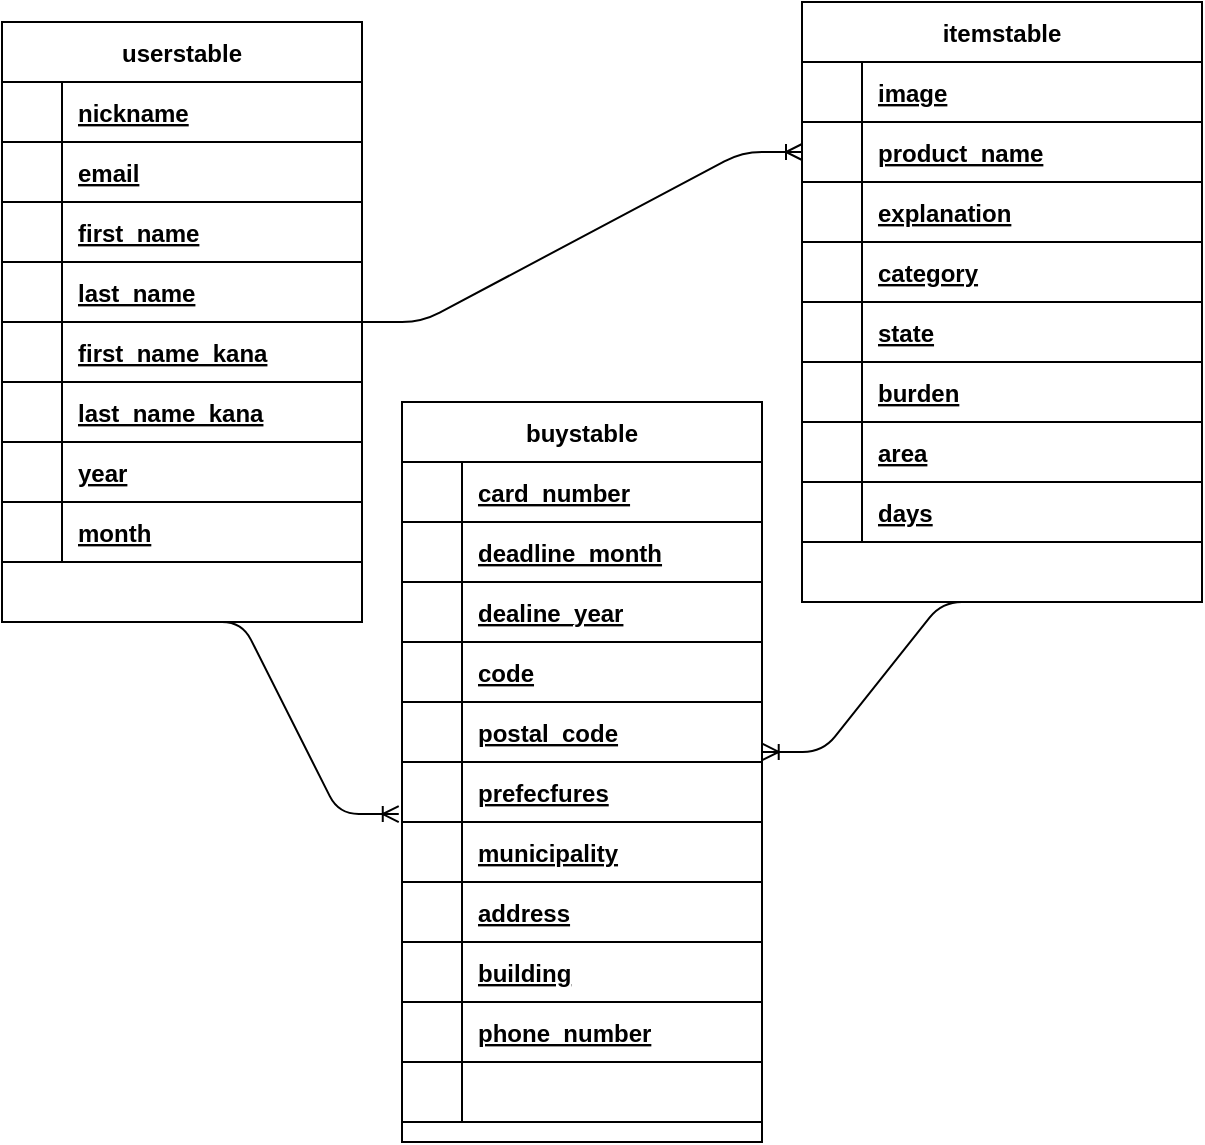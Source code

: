 <mxfile version="13.10.0" type="embed">
    <diagram id="f1GKydTxTP-6AEos0bbX" name="ページ1">
        <mxGraphModel dx="631" dy="744" grid="1" gridSize="10" guides="0" tooltips="1" connect="1" arrows="1" fold="1" page="1" pageScale="1" pageWidth="850" pageHeight="1100" math="0" shadow="0">
            <root>
                <mxCell id="0"/>
                <mxCell id="1" parent="0"/>
                <mxCell id="313" value="itemstable" style="shape=table;startSize=30;container=1;collapsible=1;childLayout=tableLayout;fixedRows=1;rowLines=0;fontStyle=1;align=center;resizeLast=1;" parent="1" vertex="1">
                    <mxGeometry x="410" y="80" width="200" height="300" as="geometry"/>
                </mxCell>
                <mxCell id="374" style="shape=partialRectangle;collapsible=0;dropTarget=0;pointerEvents=0;fillColor=none;top=0;left=0;bottom=1;right=0;points=[[0,0.5],[1,0.5]];portConstraint=eastwest;" vertex="1" parent="313">
                    <mxGeometry y="30" width="200" height="30" as="geometry"/>
                </mxCell>
                <mxCell id="375" style="shape=partialRectangle;connectable=0;fillColor=none;top=0;left=0;bottom=0;right=0;fontStyle=1;overflow=hidden;" vertex="1" parent="374">
                    <mxGeometry width="30" height="30" as="geometry"/>
                </mxCell>
                <mxCell id="376" value="image" style="shape=partialRectangle;connectable=0;fillColor=none;top=0;left=0;bottom=0;right=0;align=left;spacingLeft=6;fontStyle=5;overflow=hidden;" vertex="1" parent="374">
                    <mxGeometry x="30" width="170" height="30" as="geometry"/>
                </mxCell>
                <mxCell id="314" value="" style="shape=partialRectangle;collapsible=0;dropTarget=0;pointerEvents=0;fillColor=none;top=0;left=0;bottom=1;right=0;points=[[0,0.5],[1,0.5]];portConstraint=eastwest;" parent="313" vertex="1">
                    <mxGeometry y="60" width="200" height="30" as="geometry"/>
                </mxCell>
                <mxCell id="315" value="" style="shape=partialRectangle;connectable=0;fillColor=none;top=0;left=0;bottom=0;right=0;fontStyle=1;overflow=hidden;" parent="314" vertex="1">
                    <mxGeometry width="30" height="30" as="geometry"/>
                </mxCell>
                <mxCell id="316" value="product_name" style="shape=partialRectangle;connectable=0;fillColor=none;top=0;left=0;bottom=0;right=0;align=left;spacingLeft=6;fontStyle=5;overflow=hidden;" parent="314" vertex="1">
                    <mxGeometry x="30" width="170" height="30" as="geometry"/>
                </mxCell>
                <mxCell id="371" style="shape=partialRectangle;collapsible=0;dropTarget=0;pointerEvents=0;fillColor=none;top=0;left=0;bottom=1;right=0;points=[[0,0.5],[1,0.5]];portConstraint=eastwest;" parent="313" vertex="1">
                    <mxGeometry y="90" width="200" height="30" as="geometry"/>
                </mxCell>
                <mxCell id="372" style="shape=partialRectangle;connectable=0;fillColor=none;top=0;left=0;bottom=0;right=0;fontStyle=1;overflow=hidden;" parent="371" vertex="1">
                    <mxGeometry width="30" height="30" as="geometry"/>
                </mxCell>
                <mxCell id="373" value="explanation" style="shape=partialRectangle;connectable=0;fillColor=none;top=0;left=0;bottom=0;right=0;align=left;spacingLeft=6;fontStyle=5;overflow=hidden;" parent="371" vertex="1">
                    <mxGeometry x="30" width="170" height="30" as="geometry"/>
                </mxCell>
                <mxCell id="368" style="shape=partialRectangle;collapsible=0;dropTarget=0;pointerEvents=0;fillColor=none;top=0;left=0;bottom=1;right=0;points=[[0,0.5],[1,0.5]];portConstraint=eastwest;" parent="313" vertex="1">
                    <mxGeometry y="120" width="200" height="30" as="geometry"/>
                </mxCell>
                <mxCell id="369" style="shape=partialRectangle;connectable=0;fillColor=none;top=0;left=0;bottom=0;right=0;fontStyle=1;overflow=hidden;" parent="368" vertex="1">
                    <mxGeometry width="30" height="30" as="geometry"/>
                </mxCell>
                <mxCell id="370" value="category" style="shape=partialRectangle;connectable=0;fillColor=none;top=0;left=0;bottom=0;right=0;align=left;spacingLeft=6;fontStyle=5;overflow=hidden;" parent="368" vertex="1">
                    <mxGeometry x="30" width="170" height="30" as="geometry"/>
                </mxCell>
                <mxCell id="365" style="shape=partialRectangle;collapsible=0;dropTarget=0;pointerEvents=0;fillColor=none;top=0;left=0;bottom=1;right=0;points=[[0,0.5],[1,0.5]];portConstraint=eastwest;" parent="313" vertex="1">
                    <mxGeometry y="150" width="200" height="30" as="geometry"/>
                </mxCell>
                <mxCell id="366" style="shape=partialRectangle;connectable=0;fillColor=none;top=0;left=0;bottom=0;right=0;fontStyle=1;overflow=hidden;" parent="365" vertex="1">
                    <mxGeometry width="30" height="30" as="geometry"/>
                </mxCell>
                <mxCell id="367" value="state" style="shape=partialRectangle;connectable=0;fillColor=none;top=0;left=0;bottom=0;right=0;align=left;spacingLeft=6;fontStyle=5;overflow=hidden;" parent="365" vertex="1">
                    <mxGeometry x="30" width="170" height="30" as="geometry"/>
                </mxCell>
                <mxCell id="362" style="shape=partialRectangle;collapsible=0;dropTarget=0;pointerEvents=0;fillColor=none;top=0;left=0;bottom=1;right=0;points=[[0,0.5],[1,0.5]];portConstraint=eastwest;" parent="313" vertex="1">
                    <mxGeometry y="180" width="200" height="30" as="geometry"/>
                </mxCell>
                <mxCell id="363" style="shape=partialRectangle;connectable=0;fillColor=none;top=0;left=0;bottom=0;right=0;fontStyle=1;overflow=hidden;" parent="362" vertex="1">
                    <mxGeometry width="30" height="30" as="geometry"/>
                </mxCell>
                <mxCell id="364" value="burden" style="shape=partialRectangle;connectable=0;fillColor=none;top=0;left=0;bottom=0;right=0;align=left;spacingLeft=6;fontStyle=5;overflow=hidden;" parent="362" vertex="1">
                    <mxGeometry x="30" width="170" height="30" as="geometry"/>
                </mxCell>
                <mxCell id="359" style="shape=partialRectangle;collapsible=0;dropTarget=0;pointerEvents=0;fillColor=none;top=0;left=0;bottom=1;right=0;points=[[0,0.5],[1,0.5]];portConstraint=eastwest;" parent="313" vertex="1">
                    <mxGeometry y="210" width="200" height="30" as="geometry"/>
                </mxCell>
                <mxCell id="360" style="shape=partialRectangle;connectable=0;fillColor=none;top=0;left=0;bottom=0;right=0;fontStyle=1;overflow=hidden;" parent="359" vertex="1">
                    <mxGeometry width="30" height="30" as="geometry"/>
                </mxCell>
                <mxCell id="361" value="area" style="shape=partialRectangle;connectable=0;fillColor=none;top=0;left=0;bottom=0;right=0;align=left;spacingLeft=6;fontStyle=5;overflow=hidden;" parent="359" vertex="1">
                    <mxGeometry x="30" width="170" height="30" as="geometry"/>
                </mxCell>
                <mxCell id="356" style="shape=partialRectangle;collapsible=0;dropTarget=0;pointerEvents=0;fillColor=none;top=0;left=0;bottom=1;right=0;points=[[0,0.5],[1,0.5]];portConstraint=eastwest;" parent="313" vertex="1">
                    <mxGeometry y="240" width="200" height="30" as="geometry"/>
                </mxCell>
                <mxCell id="357" style="shape=partialRectangle;connectable=0;fillColor=none;top=0;left=0;bottom=0;right=0;fontStyle=1;overflow=hidden;" parent="356" vertex="1">
                    <mxGeometry width="30" height="30" as="geometry"/>
                </mxCell>
                <mxCell id="358" value="days" style="shape=partialRectangle;connectable=0;fillColor=none;top=0;left=0;bottom=0;right=0;align=left;spacingLeft=6;fontStyle=5;overflow=hidden;" parent="356" vertex="1">
                    <mxGeometry x="30" width="170" height="30" as="geometry"/>
                </mxCell>
                <mxCell id="414" value="userstable" style="shape=table;startSize=30;container=1;collapsible=1;childLayout=tableLayout;fixedRows=1;rowLines=0;fontStyle=1;align=center;resizeLast=1;" vertex="1" parent="1">
                    <mxGeometry x="10" y="90" width="180" height="300" as="geometry"/>
                </mxCell>
                <mxCell id="466" style="shape=partialRectangle;collapsible=0;dropTarget=0;pointerEvents=0;fillColor=none;top=0;left=0;bottom=1;right=0;points=[[0,0.5],[1,0.5]];portConstraint=eastwest;" vertex="1" parent="414">
                    <mxGeometry y="30" width="180" height="30" as="geometry"/>
                </mxCell>
                <mxCell id="467" style="shape=partialRectangle;connectable=0;fillColor=none;top=0;left=0;bottom=0;right=0;fontStyle=1;overflow=hidden;" vertex="1" parent="466">
                    <mxGeometry width="30" height="30" as="geometry"/>
                </mxCell>
                <mxCell id="468" value="nickname" style="shape=partialRectangle;connectable=0;fillColor=none;top=0;left=0;bottom=0;right=0;align=left;spacingLeft=6;fontStyle=5;overflow=hidden;" vertex="1" parent="466">
                    <mxGeometry x="30" width="150" height="30" as="geometry"/>
                </mxCell>
                <mxCell id="463" style="shape=partialRectangle;collapsible=0;dropTarget=0;pointerEvents=0;fillColor=none;top=0;left=0;bottom=1;right=0;points=[[0,0.5],[1,0.5]];portConstraint=eastwest;" vertex="1" parent="414">
                    <mxGeometry y="60" width="180" height="30" as="geometry"/>
                </mxCell>
                <mxCell id="464" style="shape=partialRectangle;connectable=0;fillColor=none;top=0;left=0;bottom=0;right=0;fontStyle=1;overflow=hidden;" vertex="1" parent="463">
                    <mxGeometry width="30" height="30" as="geometry"/>
                </mxCell>
                <mxCell id="465" value="email" style="shape=partialRectangle;connectable=0;fillColor=none;top=0;left=0;bottom=0;right=0;align=left;spacingLeft=6;fontStyle=5;overflow=hidden;" vertex="1" parent="463">
                    <mxGeometry x="30" width="150" height="30" as="geometry"/>
                </mxCell>
                <mxCell id="460" style="shape=partialRectangle;collapsible=0;dropTarget=0;pointerEvents=0;fillColor=none;top=0;left=0;bottom=1;right=0;points=[[0,0.5],[1,0.5]];portConstraint=eastwest;" vertex="1" parent="414">
                    <mxGeometry y="90" width="180" height="30" as="geometry"/>
                </mxCell>
                <mxCell id="461" style="shape=partialRectangle;connectable=0;fillColor=none;top=0;left=0;bottom=0;right=0;fontStyle=1;overflow=hidden;" vertex="1" parent="460">
                    <mxGeometry width="30" height="30" as="geometry"/>
                </mxCell>
                <mxCell id="462" value="first_name" style="shape=partialRectangle;connectable=0;fillColor=none;top=0;left=0;bottom=0;right=0;align=left;spacingLeft=6;fontStyle=5;overflow=hidden;" vertex="1" parent="460">
                    <mxGeometry x="30" width="150" height="30" as="geometry"/>
                </mxCell>
                <mxCell id="457" style="shape=partialRectangle;collapsible=0;dropTarget=0;pointerEvents=0;fillColor=none;top=0;left=0;bottom=1;right=0;points=[[0,0.5],[1,0.5]];portConstraint=eastwest;" vertex="1" parent="414">
                    <mxGeometry y="120" width="180" height="30" as="geometry"/>
                </mxCell>
                <mxCell id="458" style="shape=partialRectangle;connectable=0;fillColor=none;top=0;left=0;bottom=0;right=0;fontStyle=1;overflow=hidden;" vertex="1" parent="457">
                    <mxGeometry width="30" height="30" as="geometry"/>
                </mxCell>
                <mxCell id="459" value="last_name" style="shape=partialRectangle;connectable=0;fillColor=none;top=0;left=0;bottom=0;right=0;align=left;spacingLeft=6;fontStyle=5;overflow=hidden;" vertex="1" parent="457">
                    <mxGeometry x="30" width="150" height="30" as="geometry"/>
                </mxCell>
                <mxCell id="454" style="shape=partialRectangle;collapsible=0;dropTarget=0;pointerEvents=0;fillColor=none;top=0;left=0;bottom=1;right=0;points=[[0,0.5],[1,0.5]];portConstraint=eastwest;" vertex="1" parent="414">
                    <mxGeometry y="150" width="180" height="30" as="geometry"/>
                </mxCell>
                <mxCell id="455" style="shape=partialRectangle;connectable=0;fillColor=none;top=0;left=0;bottom=0;right=0;fontStyle=1;overflow=hidden;" vertex="1" parent="454">
                    <mxGeometry width="30" height="30" as="geometry"/>
                </mxCell>
                <mxCell id="456" value="first_name_kana" style="shape=partialRectangle;connectable=0;fillColor=none;top=0;left=0;bottom=0;right=0;align=left;spacingLeft=6;fontStyle=5;overflow=hidden;" vertex="1" parent="454">
                    <mxGeometry x="30" width="150" height="30" as="geometry"/>
                </mxCell>
                <mxCell id="451" style="shape=partialRectangle;collapsible=0;dropTarget=0;pointerEvents=0;fillColor=none;top=0;left=0;bottom=1;right=0;points=[[0,0.5],[1,0.5]];portConstraint=eastwest;" vertex="1" parent="414">
                    <mxGeometry y="180" width="180" height="30" as="geometry"/>
                </mxCell>
                <mxCell id="452" style="shape=partialRectangle;connectable=0;fillColor=none;top=0;left=0;bottom=0;right=0;fontStyle=1;overflow=hidden;" vertex="1" parent="451">
                    <mxGeometry width="30" height="30" as="geometry"/>
                </mxCell>
                <mxCell id="453" value="last_name_kana" style="shape=partialRectangle;connectable=0;fillColor=none;top=0;left=0;bottom=0;right=0;align=left;spacingLeft=6;fontStyle=5;overflow=hidden;" vertex="1" parent="451">
                    <mxGeometry x="30" width="150" height="30" as="geometry"/>
                </mxCell>
                <mxCell id="448" style="shape=partialRectangle;collapsible=0;dropTarget=0;pointerEvents=0;fillColor=none;top=0;left=0;bottom=1;right=0;points=[[0,0.5],[1,0.5]];portConstraint=eastwest;" vertex="1" parent="414">
                    <mxGeometry y="210" width="180" height="30" as="geometry"/>
                </mxCell>
                <mxCell id="449" style="shape=partialRectangle;connectable=0;fillColor=none;top=0;left=0;bottom=0;right=0;fontStyle=1;overflow=hidden;" vertex="1" parent="448">
                    <mxGeometry width="30" height="30" as="geometry"/>
                </mxCell>
                <mxCell id="450" value="year" style="shape=partialRectangle;connectable=0;fillColor=none;top=0;left=0;bottom=0;right=0;align=left;spacingLeft=6;fontStyle=5;overflow=hidden;" vertex="1" parent="448">
                    <mxGeometry x="30" width="150" height="30" as="geometry"/>
                </mxCell>
                <mxCell id="445" style="shape=partialRectangle;collapsible=0;dropTarget=0;pointerEvents=0;fillColor=none;top=0;left=0;bottom=1;right=0;points=[[0,0.5],[1,0.5]];portConstraint=eastwest;" vertex="1" parent="414">
                    <mxGeometry y="240" width="180" height="30" as="geometry"/>
                </mxCell>
                <mxCell id="446" style="shape=partialRectangle;connectable=0;fillColor=none;top=0;left=0;bottom=0;right=0;fontStyle=1;overflow=hidden;" vertex="1" parent="445">
                    <mxGeometry width="30" height="30" as="geometry"/>
                </mxCell>
                <mxCell id="447" value="month" style="shape=partialRectangle;connectable=0;fillColor=none;top=0;left=0;bottom=0;right=0;align=left;spacingLeft=6;fontStyle=5;overflow=hidden;" vertex="1" parent="445">
                    <mxGeometry x="30" width="150" height="30" as="geometry"/>
                </mxCell>
                <mxCell id="490" value="buystable" style="shape=table;startSize=30;container=1;collapsible=1;childLayout=tableLayout;fixedRows=1;rowLines=0;fontStyle=1;align=center;resizeLast=1;" vertex="1" parent="1">
                    <mxGeometry x="210" y="280" width="180" height="370" as="geometry"/>
                </mxCell>
                <mxCell id="503" style="shape=partialRectangle;collapsible=0;dropTarget=0;pointerEvents=0;fillColor=none;top=0;left=0;bottom=1;right=0;points=[[0,0.5],[1,0.5]];portConstraint=eastwest;" vertex="1" parent="490">
                    <mxGeometry y="30" width="180" height="30" as="geometry"/>
                </mxCell>
                <mxCell id="504" style="shape=partialRectangle;connectable=0;fillColor=none;top=0;left=0;bottom=0;right=0;fontStyle=1;overflow=hidden;" vertex="1" parent="503">
                    <mxGeometry width="30" height="30" as="geometry"/>
                </mxCell>
                <mxCell id="505" value="card_number" style="shape=partialRectangle;connectable=0;fillColor=none;top=0;left=0;bottom=0;right=0;align=left;spacingLeft=6;fontStyle=5;overflow=hidden;" vertex="1" parent="503">
                    <mxGeometry x="30" width="150" height="30" as="geometry"/>
                </mxCell>
                <mxCell id="506" style="shape=partialRectangle;collapsible=0;dropTarget=0;pointerEvents=0;fillColor=none;top=0;left=0;bottom=1;right=0;points=[[0,0.5],[1,0.5]];portConstraint=eastwest;" vertex="1" parent="490">
                    <mxGeometry y="60" width="180" height="30" as="geometry"/>
                </mxCell>
                <mxCell id="507" style="shape=partialRectangle;connectable=0;fillColor=none;top=0;left=0;bottom=0;right=0;fontStyle=1;overflow=hidden;" vertex="1" parent="506">
                    <mxGeometry width="30" height="30" as="geometry"/>
                </mxCell>
                <mxCell id="508" value="deadline_month" style="shape=partialRectangle;connectable=0;fillColor=none;top=0;left=0;bottom=0;right=0;align=left;spacingLeft=6;fontStyle=5;overflow=hidden;" vertex="1" parent="506">
                    <mxGeometry x="30" width="150" height="30" as="geometry"/>
                </mxCell>
                <mxCell id="509" style="shape=partialRectangle;collapsible=0;dropTarget=0;pointerEvents=0;fillColor=none;top=0;left=0;bottom=1;right=0;points=[[0,0.5],[1,0.5]];portConstraint=eastwest;" vertex="1" parent="490">
                    <mxGeometry y="90" width="180" height="30" as="geometry"/>
                </mxCell>
                <mxCell id="510" style="shape=partialRectangle;connectable=0;fillColor=none;top=0;left=0;bottom=0;right=0;fontStyle=1;overflow=hidden;" vertex="1" parent="509">
                    <mxGeometry width="30" height="30" as="geometry"/>
                </mxCell>
                <mxCell id="511" value="dealine_year" style="shape=partialRectangle;connectable=0;fillColor=none;top=0;left=0;bottom=0;right=0;align=left;spacingLeft=6;fontStyle=5;overflow=hidden;" vertex="1" parent="509">
                    <mxGeometry x="30" width="150" height="30" as="geometry"/>
                </mxCell>
                <mxCell id="512" style="shape=partialRectangle;collapsible=0;dropTarget=0;pointerEvents=0;fillColor=none;top=0;left=0;bottom=1;right=0;points=[[0,0.5],[1,0.5]];portConstraint=eastwest;" vertex="1" parent="490">
                    <mxGeometry y="120" width="180" height="30" as="geometry"/>
                </mxCell>
                <mxCell id="513" style="shape=partialRectangle;connectable=0;fillColor=none;top=0;left=0;bottom=0;right=0;fontStyle=1;overflow=hidden;" vertex="1" parent="512">
                    <mxGeometry width="30" height="30" as="geometry"/>
                </mxCell>
                <mxCell id="514" value="code" style="shape=partialRectangle;connectable=0;fillColor=none;top=0;left=0;bottom=0;right=0;align=left;spacingLeft=6;fontStyle=5;overflow=hidden;" vertex="1" parent="512">
                    <mxGeometry x="30" width="150" height="30" as="geometry"/>
                </mxCell>
                <mxCell id="515" style="shape=partialRectangle;collapsible=0;dropTarget=0;pointerEvents=0;fillColor=none;top=0;left=0;bottom=1;right=0;points=[[0,0.5],[1,0.5]];portConstraint=eastwest;" vertex="1" parent="490">
                    <mxGeometry y="150" width="180" height="30" as="geometry"/>
                </mxCell>
                <mxCell id="516" style="shape=partialRectangle;connectable=0;fillColor=none;top=0;left=0;bottom=0;right=0;fontStyle=1;overflow=hidden;" vertex="1" parent="515">
                    <mxGeometry width="30" height="30" as="geometry"/>
                </mxCell>
                <mxCell id="517" value="postal_code" style="shape=partialRectangle;connectable=0;fillColor=none;top=0;left=0;bottom=0;right=0;align=left;spacingLeft=6;fontStyle=5;overflow=hidden;" vertex="1" parent="515">
                    <mxGeometry x="30" width="150" height="30" as="geometry"/>
                </mxCell>
                <mxCell id="518" style="shape=partialRectangle;collapsible=0;dropTarget=0;pointerEvents=0;fillColor=none;top=0;left=0;bottom=1;right=0;points=[[0,0.5],[1,0.5]];portConstraint=eastwest;" vertex="1" parent="490">
                    <mxGeometry y="180" width="180" height="30" as="geometry"/>
                </mxCell>
                <mxCell id="519" style="shape=partialRectangle;connectable=0;fillColor=none;top=0;left=0;bottom=0;right=0;fontStyle=1;overflow=hidden;" vertex="1" parent="518">
                    <mxGeometry width="30" height="30" as="geometry"/>
                </mxCell>
                <mxCell id="520" value="prefecfures" style="shape=partialRectangle;connectable=0;fillColor=none;top=0;left=0;bottom=0;right=0;align=left;spacingLeft=6;fontStyle=5;overflow=hidden;" vertex="1" parent="518">
                    <mxGeometry x="30" width="150" height="30" as="geometry"/>
                </mxCell>
                <mxCell id="521" style="shape=partialRectangle;collapsible=0;dropTarget=0;pointerEvents=0;fillColor=none;top=0;left=0;bottom=1;right=0;points=[[0,0.5],[1,0.5]];portConstraint=eastwest;" vertex="1" parent="490">
                    <mxGeometry y="210" width="180" height="30" as="geometry"/>
                </mxCell>
                <mxCell id="522" style="shape=partialRectangle;connectable=0;fillColor=none;top=0;left=0;bottom=0;right=0;fontStyle=1;overflow=hidden;" vertex="1" parent="521">
                    <mxGeometry width="30" height="30" as="geometry"/>
                </mxCell>
                <mxCell id="523" value="municipality" style="shape=partialRectangle;connectable=0;fillColor=none;top=0;left=0;bottom=0;right=0;align=left;spacingLeft=6;fontStyle=5;overflow=hidden;" vertex="1" parent="521">
                    <mxGeometry x="30" width="150" height="30" as="geometry"/>
                </mxCell>
                <mxCell id="491" value="" style="shape=partialRectangle;collapsible=0;dropTarget=0;pointerEvents=0;fillColor=none;top=0;left=0;bottom=1;right=0;points=[[0,0.5],[1,0.5]];portConstraint=eastwest;" vertex="1" parent="490">
                    <mxGeometry y="240" width="180" height="30" as="geometry"/>
                </mxCell>
                <mxCell id="492" value="" style="shape=partialRectangle;connectable=0;fillColor=none;top=0;left=0;bottom=0;right=0;fontStyle=1;overflow=hidden;" vertex="1" parent="491">
                    <mxGeometry width="30" height="30" as="geometry"/>
                </mxCell>
                <mxCell id="493" value="address" style="shape=partialRectangle;connectable=0;fillColor=none;top=0;left=0;bottom=0;right=0;align=left;spacingLeft=6;fontStyle=5;overflow=hidden;" vertex="1" parent="491">
                    <mxGeometry x="30" width="150" height="30" as="geometry"/>
                </mxCell>
                <mxCell id="530" style="shape=partialRectangle;collapsible=0;dropTarget=0;pointerEvents=0;fillColor=none;top=0;left=0;bottom=1;right=0;points=[[0,0.5],[1,0.5]];portConstraint=eastwest;" vertex="1" parent="490">
                    <mxGeometry y="270" width="180" height="30" as="geometry"/>
                </mxCell>
                <mxCell id="531" style="shape=partialRectangle;connectable=0;fillColor=none;top=0;left=0;bottom=0;right=0;fontStyle=1;overflow=hidden;" vertex="1" parent="530">
                    <mxGeometry width="30" height="30" as="geometry"/>
                </mxCell>
                <mxCell id="532" value="building" style="shape=partialRectangle;connectable=0;fillColor=none;top=0;left=0;bottom=0;right=0;align=left;spacingLeft=6;fontStyle=5;overflow=hidden;" vertex="1" parent="530">
                    <mxGeometry x="30" width="150" height="30" as="geometry"/>
                </mxCell>
                <mxCell id="527" style="shape=partialRectangle;collapsible=0;dropTarget=0;pointerEvents=0;fillColor=none;top=0;left=0;bottom=1;right=0;points=[[0,0.5],[1,0.5]];portConstraint=eastwest;" vertex="1" parent="490">
                    <mxGeometry y="300" width="180" height="30" as="geometry"/>
                </mxCell>
                <mxCell id="528" style="shape=partialRectangle;connectable=0;fillColor=none;top=0;left=0;bottom=0;right=0;fontStyle=1;overflow=hidden;" vertex="1" parent="527">
                    <mxGeometry width="30" height="30" as="geometry"/>
                </mxCell>
                <mxCell id="529" value="phone_number" style="shape=partialRectangle;connectable=0;fillColor=none;top=0;left=0;bottom=0;right=0;align=left;spacingLeft=6;fontStyle=5;overflow=hidden;" vertex="1" parent="527">
                    <mxGeometry x="30" width="150" height="30" as="geometry"/>
                </mxCell>
                <mxCell id="524" style="shape=partialRectangle;collapsible=0;dropTarget=0;pointerEvents=0;fillColor=none;top=0;left=0;bottom=1;right=0;points=[[0,0.5],[1,0.5]];portConstraint=eastwest;" vertex="1" parent="490">
                    <mxGeometry y="330" width="180" height="30" as="geometry"/>
                </mxCell>
                <mxCell id="525" style="shape=partialRectangle;connectable=0;fillColor=none;top=0;left=0;bottom=0;right=0;fontStyle=1;overflow=hidden;" vertex="1" parent="524">
                    <mxGeometry width="30" height="30" as="geometry"/>
                </mxCell>
                <mxCell id="526" style="shape=partialRectangle;connectable=0;fillColor=none;top=0;left=0;bottom=0;right=0;align=left;spacingLeft=6;fontStyle=5;overflow=hidden;" vertex="1" parent="524">
                    <mxGeometry x="30" width="150" height="30" as="geometry"/>
                </mxCell>
                <mxCell id="533" value="" style="edgeStyle=entityRelationEdgeStyle;fontSize=12;html=1;endArrow=ERoneToMany;entryX=0;entryY=0.5;entryDx=0;entryDy=0;" edge="1" parent="1" target="314">
                    <mxGeometry width="100" height="100" relative="1" as="geometry">
                        <mxPoint x="190" y="240" as="sourcePoint"/>
                        <mxPoint x="290" y="140" as="targetPoint"/>
                    </mxGeometry>
                </mxCell>
                <mxCell id="535" value="" style="edgeStyle=entityRelationEdgeStyle;fontSize=12;html=1;endArrow=ERoneToMany;entryX=1.002;entryY=0.833;entryDx=0;entryDy=0;entryPerimeter=0;exitX=0.5;exitY=1;exitDx=0;exitDy=0;" edge="1" parent="1" source="313" target="515">
                    <mxGeometry width="100" height="100" relative="1" as="geometry">
                        <mxPoint x="240" y="370" as="sourcePoint"/>
                        <mxPoint x="340" y="270" as="targetPoint"/>
                    </mxGeometry>
                </mxCell>
                <mxCell id="537" value="" style="edgeStyle=entityRelationEdgeStyle;fontSize=12;html=1;endArrow=ERoneToMany;exitX=0.5;exitY=1;exitDx=0;exitDy=0;entryX=-0.009;entryY=-0.133;entryDx=0;entryDy=0;entryPerimeter=0;" edge="1" parent="1" source="414" target="521">
                    <mxGeometry width="100" height="100" relative="1" as="geometry">
                        <mxPoint x="240" y="370" as="sourcePoint"/>
                        <mxPoint x="200" y="490" as="targetPoint"/>
                    </mxGeometry>
                </mxCell>
            </root>
        </mxGraphModel>
    </diagram>
</mxfile>